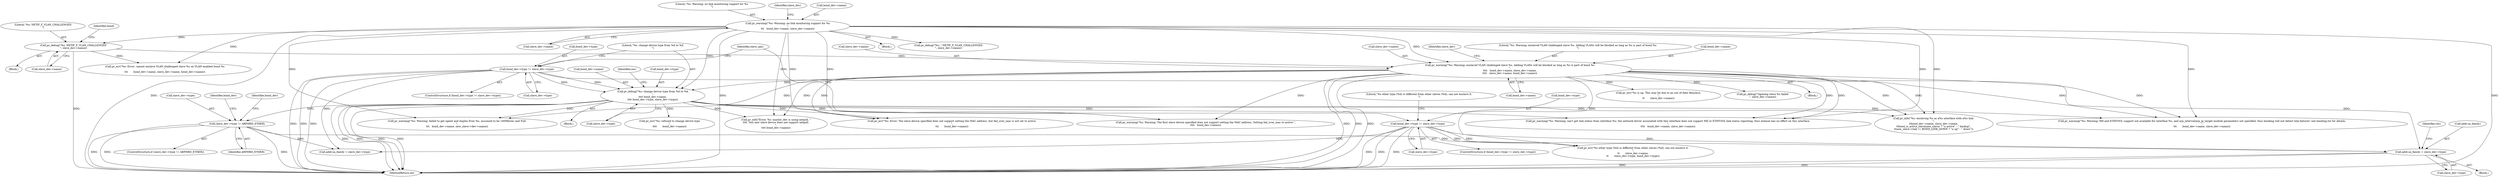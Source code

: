 digraph "0_linux_550fd08c2cebad61c548def135f67aba284c6162_0@pointer" {
"1000504" [label="(Call,addr.sa_family = slave_dev->type)"];
"1000343" [label="(Call,bond_dev->type != slave_dev->type)"];
"1000321" [label="(Call,slave_dev->type != ARPHRD_ETHER)"];
"1000283" [label="(Call,pr_debug(\"%s: change device type from %d to %d\n\",\n\t\t\t\t bond_dev->name,\n\t\t\t\t bond_dev->type, slave_dev->type))"];
"1000177" [label="(Call,pr_warning(\"%s: Warning: no link monitoring support for %s\n\",\n\t\t\t   bond_dev->name, slave_dev->name))"];
"1000229" [label="(Call,pr_warning(\"%s: Warning: enslaved VLAN challenged slave %s. Adding VLANs will be blocked as long as %s is part of bond %s\n\",\n\t\t\t\t   bond_dev->name, slave_dev->name,\n\t\t\t\t   slave_dev->name, bond_dev->name))"];
"1000204" [label="(Call,pr_debug(\"%s: NETIF_F_VLAN_CHALLENGED\n\", slave_dev->name))"];
"1000275" [label="(Call,bond_dev->type != slave_dev->type)"];
"1000205" [label="(Literal,\"%s: NETIF_F_VLAN_CHALLENGED\n\")"];
"1000178" [label="(Literal,\"%s: Warning: no link monitoring support for %s\n\")"];
"1000203" [label="(Block,)"];
"1000182" [label="(Call,slave_dev->name)"];
"1000276" [label="(Call,bond_dev->type)"];
"1000285" [label="(Call,bond_dev->name)"];
"1000979" [label="(Call,pr_info(\"Error, %s: master_dev is using netpoll, \"\n\t\t\t\t \"but new slave device does not support netpoll.\n\",\n\t\t\t\t bond_dev->name))"];
"1001015" [label="(Call,pr_info(\"%s: enslaving %s as a%s interface with a%s link.\n\",\n\t\tbond_dev->name, slave_dev->name,\n\t\tbond_is_active_slave(new_slave) ? \"n active\" : \" backup\",\n\t\tnew_slave->link != BOND_LINK_DOWN ? \"n up\" : \" down\"))"];
"1000351" [label="(Call,pr_err(\"%s ether type (%d) is different from other slaves (%d), can not enslave it.\n\",\n\t\t       slave_dev->name,\n\t\t       slave_dev->type, bond_dev->type))"];
"1000320" [label="(ControlStructure,if (slave_dev->type != ARPHRD_ETHER))"];
"1000231" [label="(Call,bond_dev->name)"];
"1000403" [label="(Call,pr_err(\"%s: Error: The slave device specified does not support setting the MAC address, but fail_over_mac is not set to active.\n\",\n\t\t\t       bond_dev->name))"];
"1000204" [label="(Call,pr_debug(\"%s: NETIF_F_VLAN_CHALLENGED\n\", slave_dev->name))"];
"1000512" [label="(Identifier,res)"];
"1000228" [label="(Block,)"];
"1000234" [label="(Call,slave_dev->name)"];
"1001091" [label="(MethodReturn,int)"];
"1000343" [label="(Call,bond_dev->type != slave_dev->type)"];
"1000213" [label="(Call,pr_err(\"%s: Error: cannot enslave VLAN challenged slave %s on VLAN enabled bond %s\n\",\n\t\t\t       bond_dev->name, slave_dev->name, bond_dev->name))"];
"1000237" [label="(Call,slave_dev->name)"];
"1000282" [label="(Block,)"];
"1000325" [label="(Identifier,ARPHRD_ETHER)"];
"1000211" [label="(Identifier,bond)"];
"1000347" [label="(Call,slave_dev->type)"];
"1000321" [label="(Call,slave_dev->type != ARPHRD_ETHER)"];
"1000370" [label="(Identifier,slave_ops)"];
"1000284" [label="(Literal,\"%s: change device type from %d to %d\n\")"];
"1000177" [label="(Call,pr_warning(\"%s: Warning: no link monitoring support for %s\n\",\n\t\t\t   bond_dev->name, slave_dev->name))"];
"1000711" [label="(Call,pr_warning(\"%s: Warning: MII and ETHTOOL support not available for interface %s, and arp_interval/arp_ip_target module parameters not specified, thus bonding will not detect link failures! see bonding.txt for details.\n\",\n\t\t\t       bond_dev->name, slave_dev->name))"];
"1000505" [label="(Call,addr.sa_family)"];
"1000805" [label="(Call,pr_warning(\"%s: Warning: failed to get speed and duplex from %s, assumed to be 100Mb/sec and Full.\n\",\n\t\t\t   bond_dev->name, new_slave->dev->name))"];
"1000176" [label="(Block,)"];
"1000188" [label="(Identifier,slave_dev)"];
"1000240" [label="(Call,bond_dev->name)"];
"1000279" [label="(Call,slave_dev->type)"];
"1000253" [label="(Identifier,slave_dev)"];
"1000291" [label="(Call,slave_dev->type)"];
"1000352" [label="(Literal,\"%s ether type (%d) is different from other slaves (%d), can not enslave it.\n\")"];
"1000245" [label="(Call,pr_debug(\"%s: ! NETIF_F_VLAN_CHALLENGED\n\", slave_dev->name))"];
"1000322" [label="(Call,slave_dev->type)"];
"1000283" [label="(Call,pr_debug(\"%s: change device type from %d to %d\n\",\n\t\t\t\t bond_dev->name,\n\t\t\t\t bond_dev->type, slave_dev->type))"];
"1000295" [label="(Identifier,res)"];
"1000493" [label="(Block,)"];
"1000230" [label="(Literal,\"%s: Warning: enslaved VLAN challenged slave %s. Adding VLANs will be blocked as long as %s is part of bond %s\n\")"];
"1000327" [label="(Identifier,bond_dev)"];
"1000257" [label="(Call,pr_err(\"%s is up. This may be due to an out of date ifenslave.\n\",\n\t\t       slave_dev->name))"];
"1000344" [label="(Call,bond_dev->type)"];
"1001066" [label="(Call,addr.sa_family = slave_dev->type)"];
"1000543" [label="(Call,pr_debug(\"Opening slave %s failed\n\", slave_dev->name))"];
"1000342" [label="(ControlStructure,if (bond_dev->type != slave_dev->type))"];
"1000508" [label="(Call,slave_dev->type)"];
"1000229" [label="(Call,pr_warning(\"%s: Warning: enslaved VLAN challenged slave %s. Adding VLANs will be blocked as long as %s is part of bond %s\n\",\n\t\t\t\t   bond_dev->name, slave_dev->name,\n\t\t\t\t   slave_dev->name, bond_dev->name))"];
"1000179" [label="(Call,bond_dev->name)"];
"1000726" [label="(Call,pr_warning(\"%s: Warning: can't get link status from interface %s; the network driver associated with this interface does not support MII or ETHTOOL link status reporting, thus miimon has no effect on this interface.\n\",\n\t\t\t\t   bond_dev->name, slave_dev->name))"];
"1000206" [label="(Call,slave_dev->name)"];
"1000332" [label="(Identifier,bond_dev)"];
"1000306" [label="(Call,pr_err(\"%s: refused to change device type\n\",\n\t\t\t\t       bond_dev->name))"];
"1000381" [label="(Call,pr_warning(\"%s: Warning: The first slave device specified does not support setting the MAC address. Setting fail_over_mac to active.\",\n\t\t\t\t   bond_dev->name))"];
"1000275" [label="(Call,bond_dev->type != slave_dev->type)"];
"1000274" [label="(ControlStructure,if (bond_dev->type != slave_dev->type))"];
"1000288" [label="(Call,bond_dev->type)"];
"1000504" [label="(Call,addr.sa_family = slave_dev->type)"];
"1000504" -> "1000493"  [label="AST: "];
"1000504" -> "1000508"  [label="CFG: "];
"1000505" -> "1000504"  [label="AST: "];
"1000508" -> "1000504"  [label="AST: "];
"1000512" -> "1000504"  [label="CFG: "];
"1000504" -> "1001091"  [label="DDG: "];
"1000504" -> "1001091"  [label="DDG: "];
"1000343" -> "1000504"  [label="DDG: "];
"1000321" -> "1000504"  [label="DDG: "];
"1000275" -> "1000504"  [label="DDG: "];
"1000343" -> "1000342"  [label="AST: "];
"1000343" -> "1000347"  [label="CFG: "];
"1000344" -> "1000343"  [label="AST: "];
"1000347" -> "1000343"  [label="AST: "];
"1000352" -> "1000343"  [label="CFG: "];
"1000370" -> "1000343"  [label="CFG: "];
"1000343" -> "1001091"  [label="DDG: "];
"1000343" -> "1001091"  [label="DDG: "];
"1000343" -> "1001091"  [label="DDG: "];
"1000343" -> "1000351"  [label="DDG: "];
"1000343" -> "1000351"  [label="DDG: "];
"1000343" -> "1001066"  [label="DDG: "];
"1000321" -> "1000320"  [label="AST: "];
"1000321" -> "1000325"  [label="CFG: "];
"1000322" -> "1000321"  [label="AST: "];
"1000325" -> "1000321"  [label="AST: "];
"1000327" -> "1000321"  [label="CFG: "];
"1000332" -> "1000321"  [label="CFG: "];
"1000321" -> "1001091"  [label="DDG: "];
"1000321" -> "1001091"  [label="DDG: "];
"1000321" -> "1001091"  [label="DDG: "];
"1000283" -> "1000321"  [label="DDG: "];
"1000321" -> "1001066"  [label="DDG: "];
"1000283" -> "1000282"  [label="AST: "];
"1000283" -> "1000291"  [label="CFG: "];
"1000284" -> "1000283"  [label="AST: "];
"1000285" -> "1000283"  [label="AST: "];
"1000288" -> "1000283"  [label="AST: "];
"1000291" -> "1000283"  [label="AST: "];
"1000295" -> "1000283"  [label="CFG: "];
"1000283" -> "1001091"  [label="DDG: "];
"1000283" -> "1001091"  [label="DDG: "];
"1000283" -> "1001091"  [label="DDG: "];
"1000283" -> "1001091"  [label="DDG: "];
"1000177" -> "1000283"  [label="DDG: "];
"1000229" -> "1000283"  [label="DDG: "];
"1000275" -> "1000283"  [label="DDG: "];
"1000275" -> "1000283"  [label="DDG: "];
"1000283" -> "1000306"  [label="DDG: "];
"1000283" -> "1000381"  [label="DDG: "];
"1000283" -> "1000403"  [label="DDG: "];
"1000283" -> "1000711"  [label="DDG: "];
"1000283" -> "1000726"  [label="DDG: "];
"1000283" -> "1000805"  [label="DDG: "];
"1000283" -> "1000979"  [label="DDG: "];
"1000283" -> "1001015"  [label="DDG: "];
"1000177" -> "1000176"  [label="AST: "];
"1000177" -> "1000182"  [label="CFG: "];
"1000178" -> "1000177"  [label="AST: "];
"1000179" -> "1000177"  [label="AST: "];
"1000182" -> "1000177"  [label="AST: "];
"1000188" -> "1000177"  [label="CFG: "];
"1000177" -> "1001091"  [label="DDG: "];
"1000177" -> "1001091"  [label="DDG: "];
"1000177" -> "1001091"  [label="DDG: "];
"1000177" -> "1000204"  [label="DDG: "];
"1000177" -> "1000213"  [label="DDG: "];
"1000177" -> "1000229"  [label="DDG: "];
"1000177" -> "1000245"  [label="DDG: "];
"1000177" -> "1000381"  [label="DDG: "];
"1000177" -> "1000403"  [label="DDG: "];
"1000177" -> "1000711"  [label="DDG: "];
"1000177" -> "1000726"  [label="DDG: "];
"1000177" -> "1000805"  [label="DDG: "];
"1000177" -> "1000979"  [label="DDG: "];
"1000177" -> "1001015"  [label="DDG: "];
"1000229" -> "1000228"  [label="AST: "];
"1000229" -> "1000240"  [label="CFG: "];
"1000230" -> "1000229"  [label="AST: "];
"1000231" -> "1000229"  [label="AST: "];
"1000234" -> "1000229"  [label="AST: "];
"1000237" -> "1000229"  [label="AST: "];
"1000240" -> "1000229"  [label="AST: "];
"1000253" -> "1000229"  [label="CFG: "];
"1000229" -> "1001091"  [label="DDG: "];
"1000229" -> "1001091"  [label="DDG: "];
"1000229" -> "1001091"  [label="DDG: "];
"1000204" -> "1000229"  [label="DDG: "];
"1000229" -> "1000257"  [label="DDG: "];
"1000229" -> "1000351"  [label="DDG: "];
"1000229" -> "1000381"  [label="DDG: "];
"1000229" -> "1000403"  [label="DDG: "];
"1000229" -> "1000543"  [label="DDG: "];
"1000229" -> "1000711"  [label="DDG: "];
"1000229" -> "1000711"  [label="DDG: "];
"1000229" -> "1000726"  [label="DDG: "];
"1000229" -> "1000726"  [label="DDG: "];
"1000229" -> "1000805"  [label="DDG: "];
"1000229" -> "1000979"  [label="DDG: "];
"1000229" -> "1001015"  [label="DDG: "];
"1000229" -> "1001015"  [label="DDG: "];
"1000204" -> "1000203"  [label="AST: "];
"1000204" -> "1000206"  [label="CFG: "];
"1000205" -> "1000204"  [label="AST: "];
"1000206" -> "1000204"  [label="AST: "];
"1000211" -> "1000204"  [label="CFG: "];
"1000204" -> "1001091"  [label="DDG: "];
"1000204" -> "1000213"  [label="DDG: "];
"1000275" -> "1000274"  [label="AST: "];
"1000275" -> "1000279"  [label="CFG: "];
"1000276" -> "1000275"  [label="AST: "];
"1000279" -> "1000275"  [label="AST: "];
"1000284" -> "1000275"  [label="CFG: "];
"1000370" -> "1000275"  [label="CFG: "];
"1000275" -> "1001091"  [label="DDG: "];
"1000275" -> "1001091"  [label="DDG: "];
"1000275" -> "1001091"  [label="DDG: "];
"1000275" -> "1001066"  [label="DDG: "];
}
